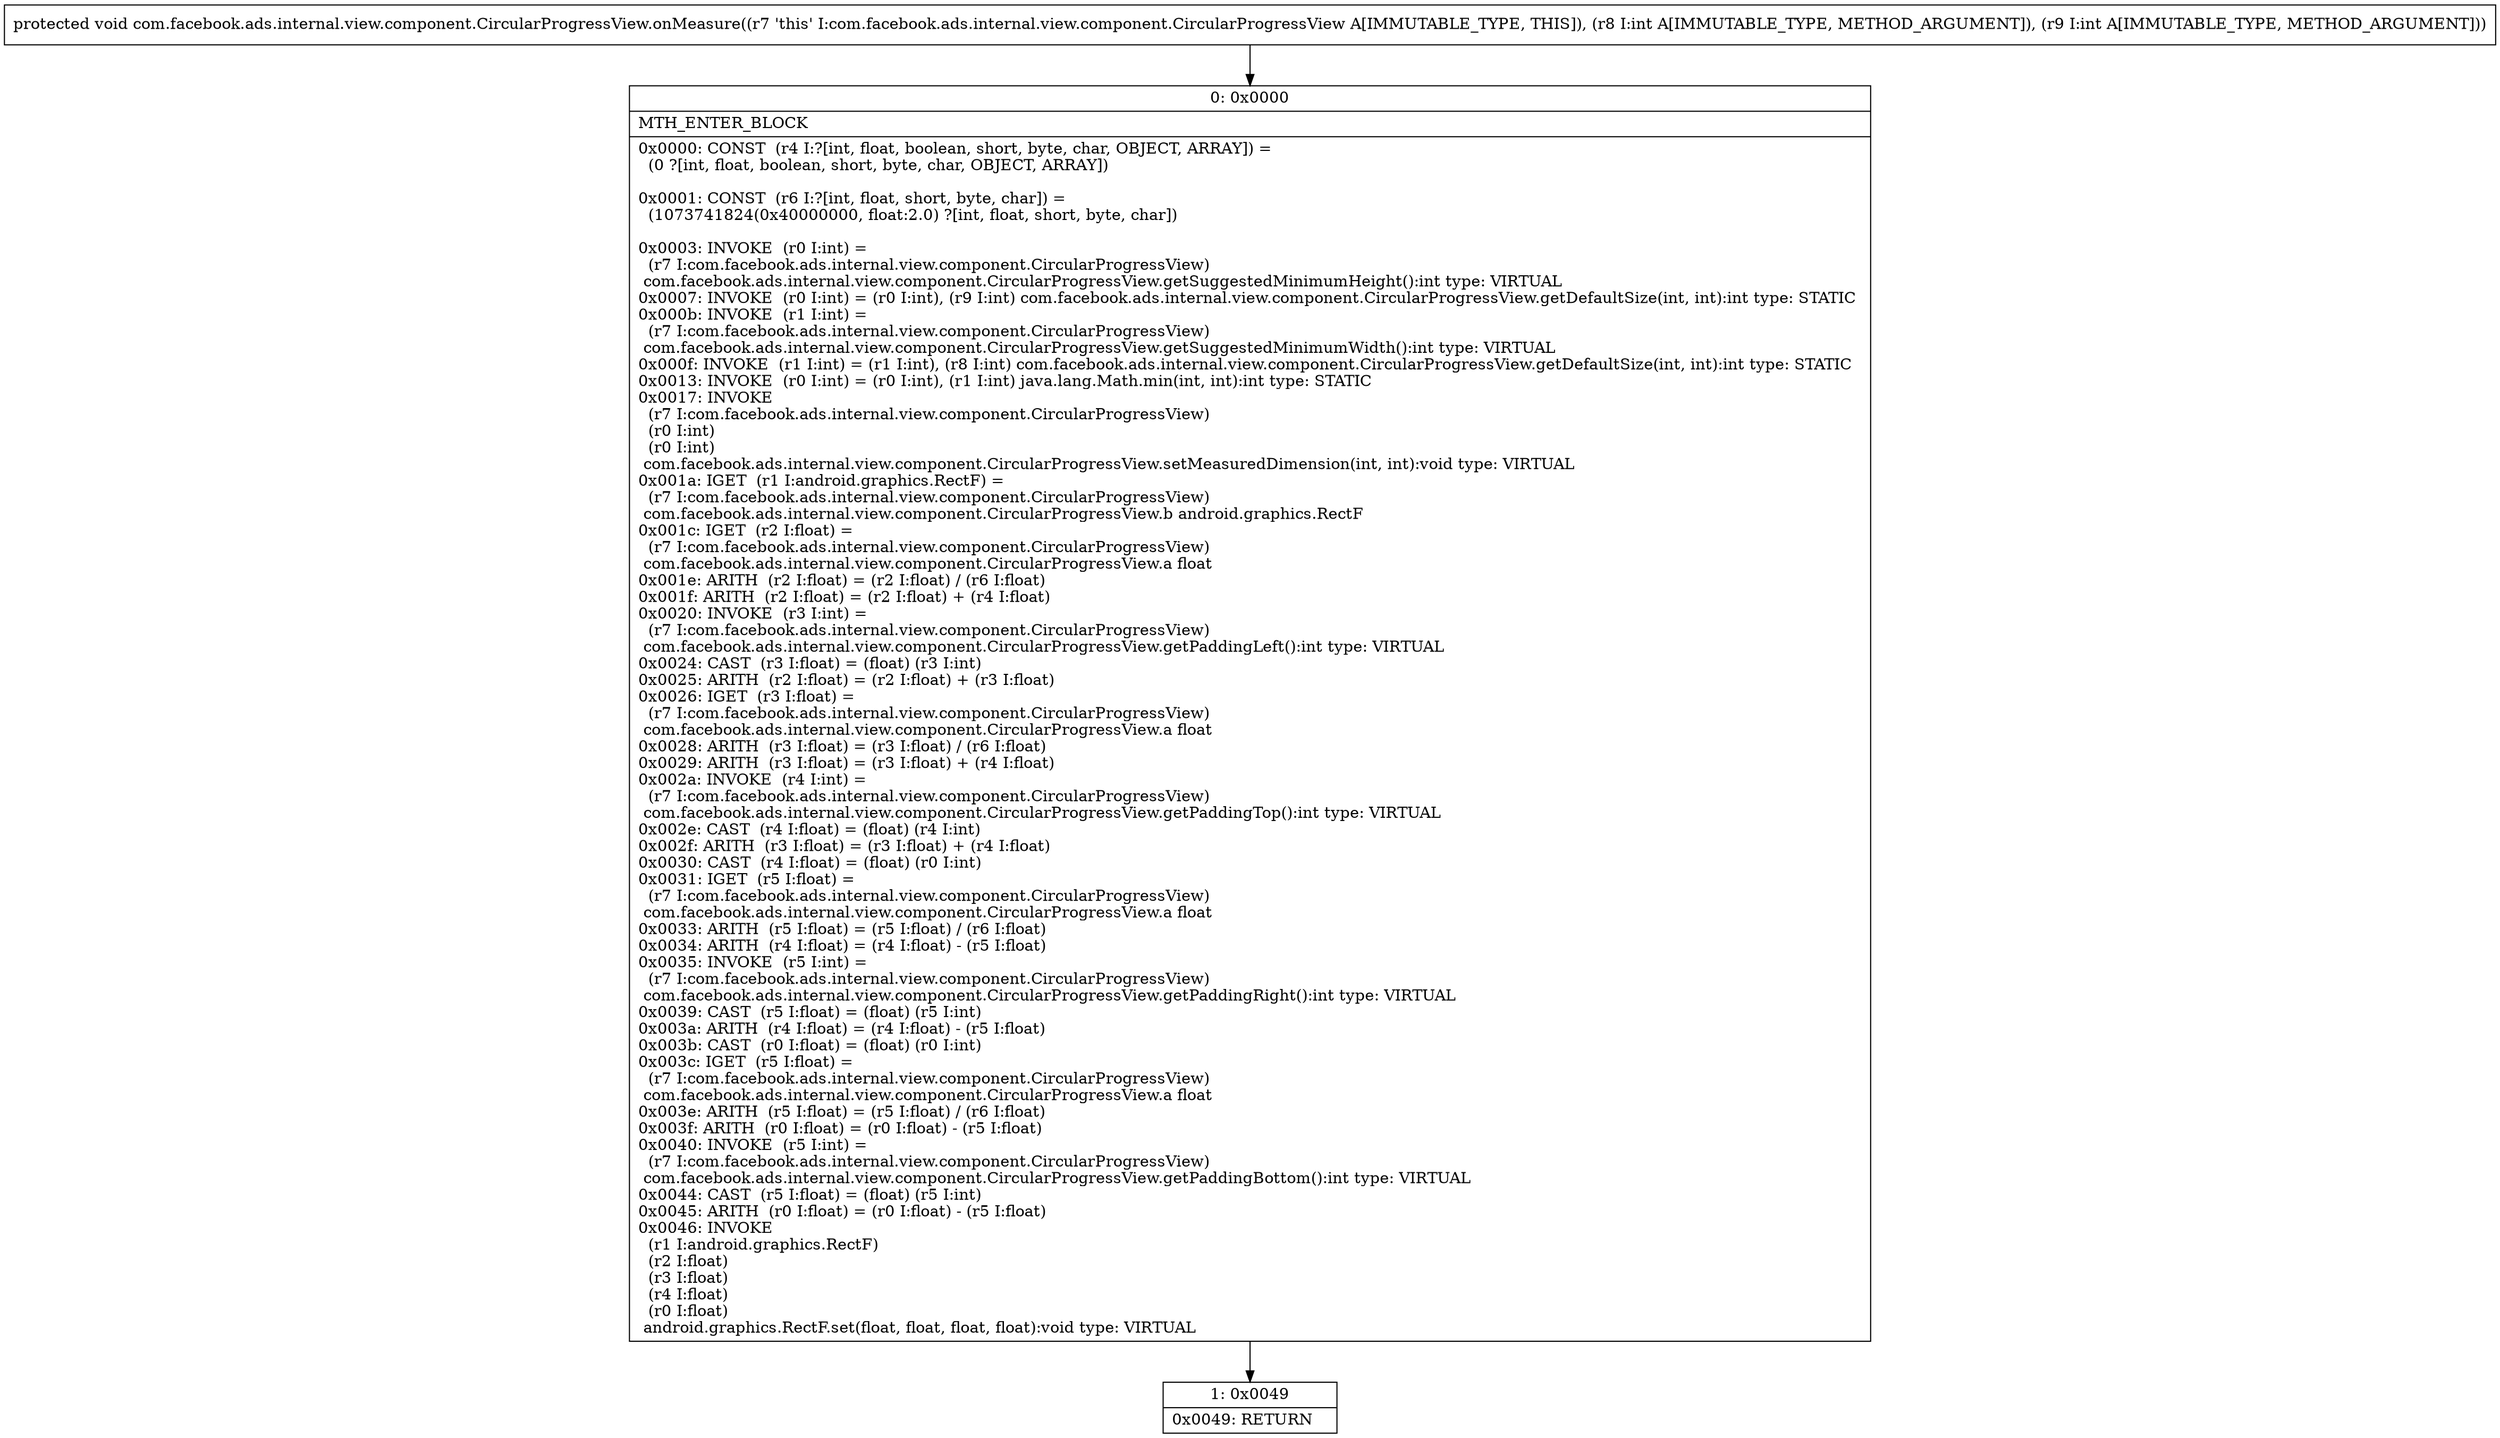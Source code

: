 digraph "CFG forcom.facebook.ads.internal.view.component.CircularProgressView.onMeasure(II)V" {
Node_0 [shape=record,label="{0\:\ 0x0000|MTH_ENTER_BLOCK\l|0x0000: CONST  (r4 I:?[int, float, boolean, short, byte, char, OBJECT, ARRAY]) = \l  (0 ?[int, float, boolean, short, byte, char, OBJECT, ARRAY])\l \l0x0001: CONST  (r6 I:?[int, float, short, byte, char]) = \l  (1073741824(0x40000000, float:2.0) ?[int, float, short, byte, char])\l \l0x0003: INVOKE  (r0 I:int) = \l  (r7 I:com.facebook.ads.internal.view.component.CircularProgressView)\l com.facebook.ads.internal.view.component.CircularProgressView.getSuggestedMinimumHeight():int type: VIRTUAL \l0x0007: INVOKE  (r0 I:int) = (r0 I:int), (r9 I:int) com.facebook.ads.internal.view.component.CircularProgressView.getDefaultSize(int, int):int type: STATIC \l0x000b: INVOKE  (r1 I:int) = \l  (r7 I:com.facebook.ads.internal.view.component.CircularProgressView)\l com.facebook.ads.internal.view.component.CircularProgressView.getSuggestedMinimumWidth():int type: VIRTUAL \l0x000f: INVOKE  (r1 I:int) = (r1 I:int), (r8 I:int) com.facebook.ads.internal.view.component.CircularProgressView.getDefaultSize(int, int):int type: STATIC \l0x0013: INVOKE  (r0 I:int) = (r0 I:int), (r1 I:int) java.lang.Math.min(int, int):int type: STATIC \l0x0017: INVOKE  \l  (r7 I:com.facebook.ads.internal.view.component.CircularProgressView)\l  (r0 I:int)\l  (r0 I:int)\l com.facebook.ads.internal.view.component.CircularProgressView.setMeasuredDimension(int, int):void type: VIRTUAL \l0x001a: IGET  (r1 I:android.graphics.RectF) = \l  (r7 I:com.facebook.ads.internal.view.component.CircularProgressView)\l com.facebook.ads.internal.view.component.CircularProgressView.b android.graphics.RectF \l0x001c: IGET  (r2 I:float) = \l  (r7 I:com.facebook.ads.internal.view.component.CircularProgressView)\l com.facebook.ads.internal.view.component.CircularProgressView.a float \l0x001e: ARITH  (r2 I:float) = (r2 I:float) \/ (r6 I:float) \l0x001f: ARITH  (r2 I:float) = (r2 I:float) + (r4 I:float) \l0x0020: INVOKE  (r3 I:int) = \l  (r7 I:com.facebook.ads.internal.view.component.CircularProgressView)\l com.facebook.ads.internal.view.component.CircularProgressView.getPaddingLeft():int type: VIRTUAL \l0x0024: CAST  (r3 I:float) = (float) (r3 I:int) \l0x0025: ARITH  (r2 I:float) = (r2 I:float) + (r3 I:float) \l0x0026: IGET  (r3 I:float) = \l  (r7 I:com.facebook.ads.internal.view.component.CircularProgressView)\l com.facebook.ads.internal.view.component.CircularProgressView.a float \l0x0028: ARITH  (r3 I:float) = (r3 I:float) \/ (r6 I:float) \l0x0029: ARITH  (r3 I:float) = (r3 I:float) + (r4 I:float) \l0x002a: INVOKE  (r4 I:int) = \l  (r7 I:com.facebook.ads.internal.view.component.CircularProgressView)\l com.facebook.ads.internal.view.component.CircularProgressView.getPaddingTop():int type: VIRTUAL \l0x002e: CAST  (r4 I:float) = (float) (r4 I:int) \l0x002f: ARITH  (r3 I:float) = (r3 I:float) + (r4 I:float) \l0x0030: CAST  (r4 I:float) = (float) (r0 I:int) \l0x0031: IGET  (r5 I:float) = \l  (r7 I:com.facebook.ads.internal.view.component.CircularProgressView)\l com.facebook.ads.internal.view.component.CircularProgressView.a float \l0x0033: ARITH  (r5 I:float) = (r5 I:float) \/ (r6 I:float) \l0x0034: ARITH  (r4 I:float) = (r4 I:float) \- (r5 I:float) \l0x0035: INVOKE  (r5 I:int) = \l  (r7 I:com.facebook.ads.internal.view.component.CircularProgressView)\l com.facebook.ads.internal.view.component.CircularProgressView.getPaddingRight():int type: VIRTUAL \l0x0039: CAST  (r5 I:float) = (float) (r5 I:int) \l0x003a: ARITH  (r4 I:float) = (r4 I:float) \- (r5 I:float) \l0x003b: CAST  (r0 I:float) = (float) (r0 I:int) \l0x003c: IGET  (r5 I:float) = \l  (r7 I:com.facebook.ads.internal.view.component.CircularProgressView)\l com.facebook.ads.internal.view.component.CircularProgressView.a float \l0x003e: ARITH  (r5 I:float) = (r5 I:float) \/ (r6 I:float) \l0x003f: ARITH  (r0 I:float) = (r0 I:float) \- (r5 I:float) \l0x0040: INVOKE  (r5 I:int) = \l  (r7 I:com.facebook.ads.internal.view.component.CircularProgressView)\l com.facebook.ads.internal.view.component.CircularProgressView.getPaddingBottom():int type: VIRTUAL \l0x0044: CAST  (r5 I:float) = (float) (r5 I:int) \l0x0045: ARITH  (r0 I:float) = (r0 I:float) \- (r5 I:float) \l0x0046: INVOKE  \l  (r1 I:android.graphics.RectF)\l  (r2 I:float)\l  (r3 I:float)\l  (r4 I:float)\l  (r0 I:float)\l android.graphics.RectF.set(float, float, float, float):void type: VIRTUAL \l}"];
Node_1 [shape=record,label="{1\:\ 0x0049|0x0049: RETURN   \l}"];
MethodNode[shape=record,label="{protected void com.facebook.ads.internal.view.component.CircularProgressView.onMeasure((r7 'this' I:com.facebook.ads.internal.view.component.CircularProgressView A[IMMUTABLE_TYPE, THIS]), (r8 I:int A[IMMUTABLE_TYPE, METHOD_ARGUMENT]), (r9 I:int A[IMMUTABLE_TYPE, METHOD_ARGUMENT])) }"];
MethodNode -> Node_0;
Node_0 -> Node_1;
}

